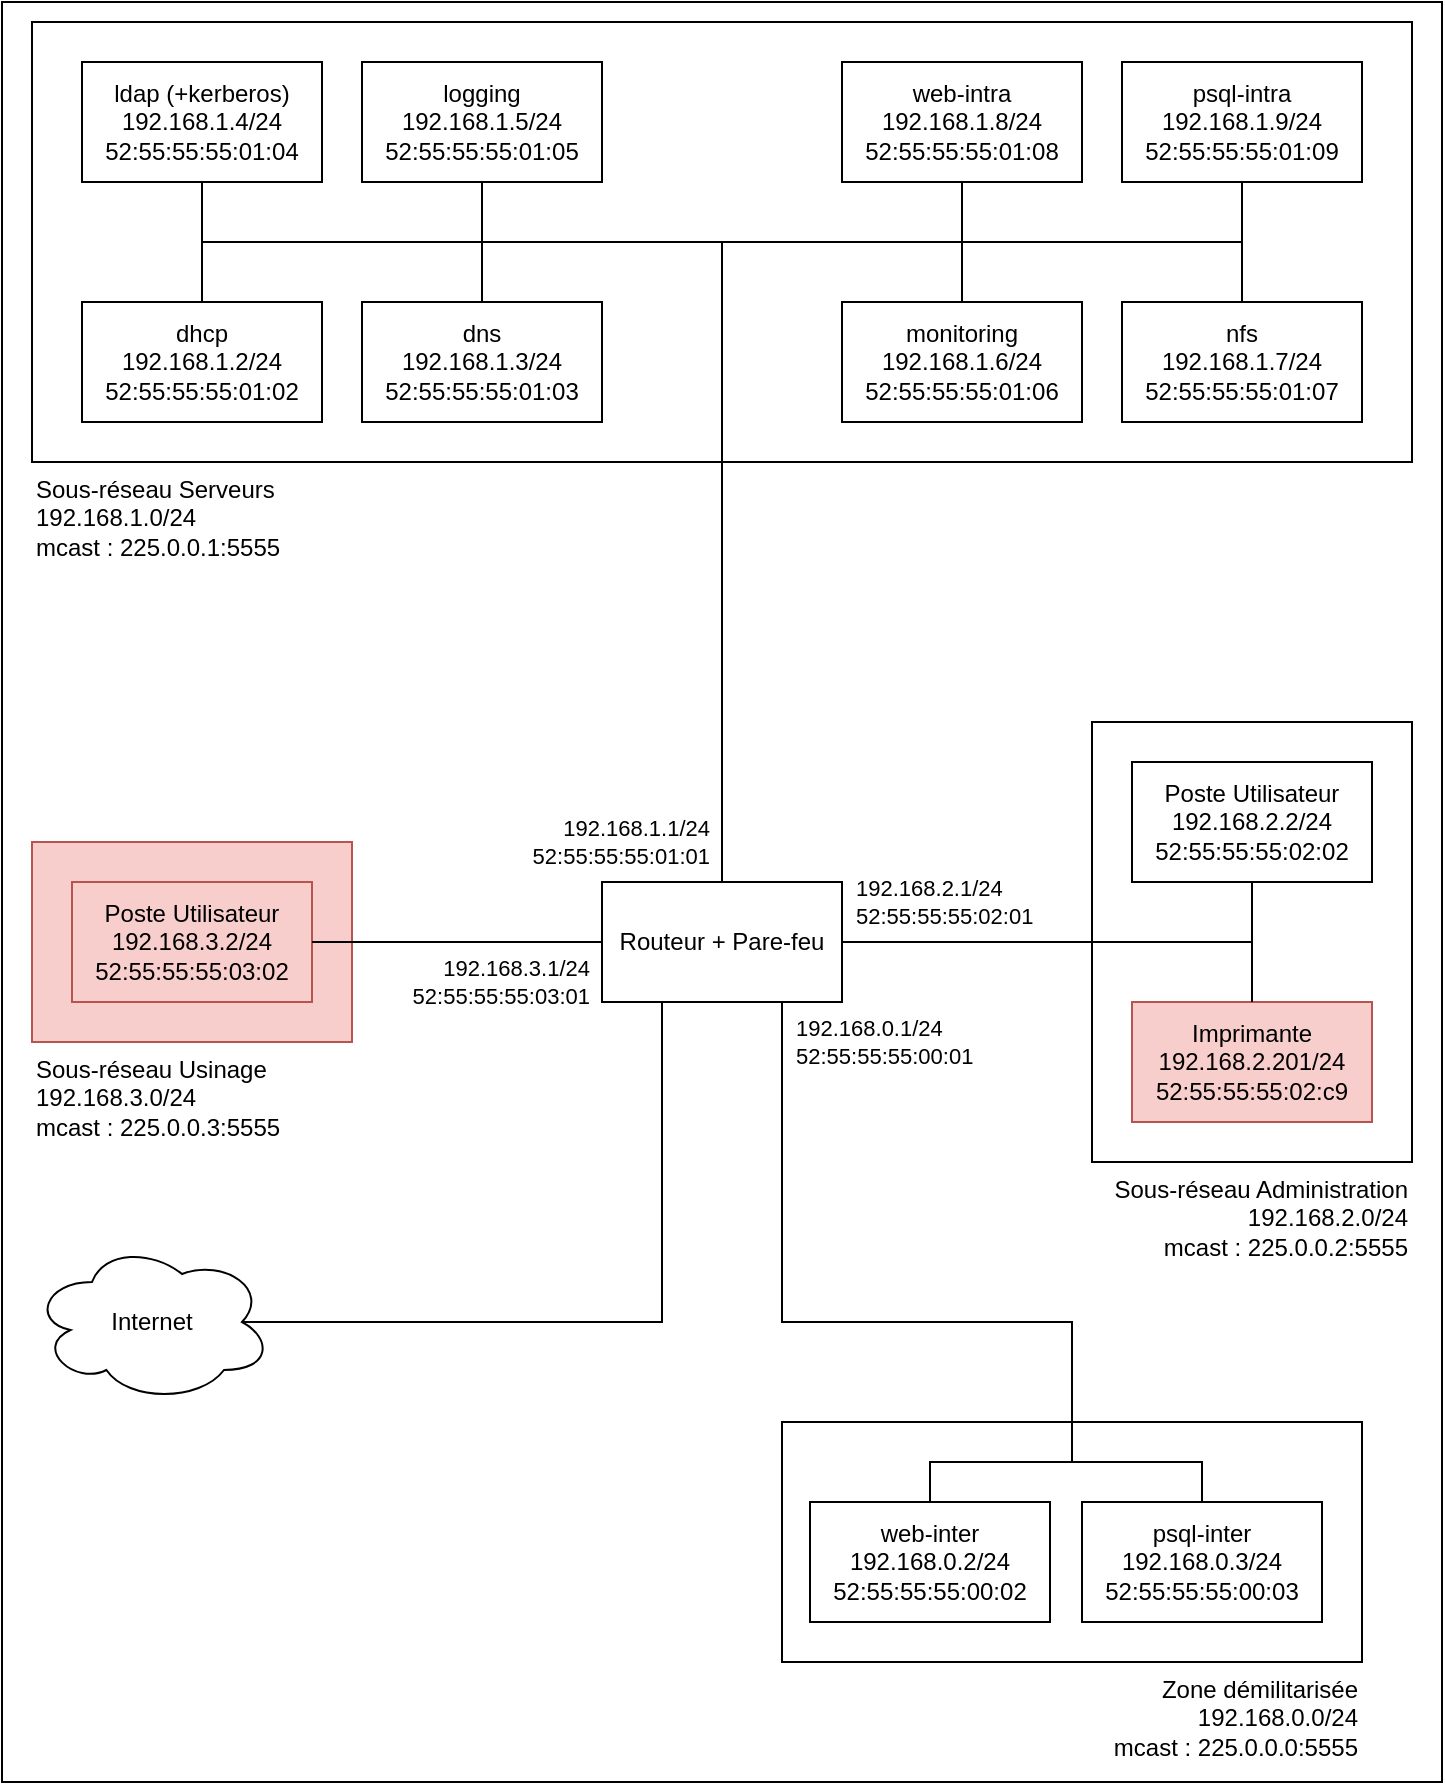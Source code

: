<mxfile version="21.1.2" type="onedrive">
  <diagram id="4vy9IEjiNk8z8hDdcizK" name="Page-1">
    <mxGraphModel grid="1" page="1" gridSize="10" guides="1" tooltips="1" connect="1" arrows="1" fold="1" pageScale="1" pageWidth="827" pageHeight="1169" math="0" shadow="0">
      <root>
        <mxCell id="0" />
        <mxCell id="1" parent="0" />
        <mxCell id="rnGbGDEJZJg069ApwS-X-28" value="" style="rounded=0;whiteSpace=wrap;html=1;" vertex="1" parent="1">
          <mxGeometry width="720" height="890" as="geometry" />
        </mxCell>
        <mxCell id="D_z25Scu7BBaR53n3j7k-23" value="&lt;div&gt;Sous-réseau Administration&lt;br&gt;&lt;/div&gt;&lt;div&gt;192.168.2.0/24&lt;/div&gt;&lt;div&gt;mcast : 225.0.0.2:5555&lt;br&gt;&lt;/div&gt;" style="rounded=0;whiteSpace=wrap;html=1;labelPosition=center;verticalLabelPosition=bottom;align=right;verticalAlign=top;" vertex="1" parent="1">
          <mxGeometry x="545" y="360" width="160" height="220" as="geometry" />
        </mxCell>
        <mxCell id="D_z25Scu7BBaR53n3j7k-21" value="Sous-réseau Usinage&lt;br&gt;&lt;div&gt;192.168.3.0/24&lt;/div&gt;&lt;div&gt;mcast : 225.0.0.3:5555&lt;br&gt;&lt;/div&gt;" style="rounded=0;whiteSpace=wrap;html=1;labelPosition=center;verticalLabelPosition=bottom;align=left;verticalAlign=top;fillColor=#f8cecc;strokeColor=#b85450;" vertex="1" parent="1">
          <mxGeometry x="15" y="420" width="160" height="100" as="geometry" />
        </mxCell>
        <mxCell id="D_z25Scu7BBaR53n3j7k-15" value="&lt;div&gt;Zone démilitarisée&lt;/div&gt;&lt;div&gt;192.168.0.0/24&lt;/div&gt;&lt;div&gt;mcast : 225.0.0.0:5555&lt;br&gt;&lt;/div&gt;" style="rounded=0;whiteSpace=wrap;html=1;labelPosition=center;verticalLabelPosition=bottom;align=right;verticalAlign=top;" vertex="1" parent="1">
          <mxGeometry x="390" y="710" width="290" height="120" as="geometry" />
        </mxCell>
        <mxCell id="D_z25Scu7BBaR53n3j7k-14" value="Sous-réseau Serveurs&lt;br&gt;192.168.1.0/24&lt;br&gt;mcast : 225.0.0.1:5555" style="rounded=0;whiteSpace=wrap;html=1;labelPosition=center;verticalLabelPosition=bottom;align=left;verticalAlign=top;" vertex="1" parent="1">
          <mxGeometry x="15" y="10" width="690" height="220" as="geometry" />
        </mxCell>
        <mxCell id="D_z25Scu7BBaR53n3j7k-1" value="&lt;div&gt;Routeur + Pare-feu&lt;/div&gt;" style="rounded=0;whiteSpace=wrap;html=1;" vertex="1" parent="1">
          <mxGeometry x="300" y="440" width="120" height="60" as="geometry" />
        </mxCell>
        <mxCell id="D_z25Scu7BBaR53n3j7k-2" value="Internet" style="ellipse;shape=cloud;whiteSpace=wrap;html=1;" vertex="1" parent="1">
          <mxGeometry x="15" y="620" width="120" height="80" as="geometry" />
        </mxCell>
        <mxCell id="D_z25Scu7BBaR53n3j7k-3" value="nfs&lt;br&gt;192.168.1.7/24&lt;br&gt;52:55:55:55:01:07" style="rounded=0;whiteSpace=wrap;html=1;" vertex="1" parent="1">
          <mxGeometry x="560" y="150" width="120" height="60" as="geometry" />
        </mxCell>
        <mxCell id="D_z25Scu7BBaR53n3j7k-4" value="dns&lt;br&gt;192.168.1.3/24&lt;br&gt;52:55:55:55:01:03" style="rounded=0;whiteSpace=wrap;html=1;" vertex="1" parent="1">
          <mxGeometry x="180" y="150" width="120" height="60" as="geometry" />
        </mxCell>
        <mxCell id="D_z25Scu7BBaR53n3j7k-5" value="dhcp&lt;br&gt;192.168.1.2/24&lt;br&gt;52:55:55:55:01:02" style="rounded=0;whiteSpace=wrap;html=1;" vertex="1" parent="1">
          <mxGeometry x="40" y="150" width="120" height="60" as="geometry" />
        </mxCell>
        <mxCell id="D_z25Scu7BBaR53n3j7k-6" value="ldap (+kerberos)&lt;br&gt;192.168.1.4/24&lt;br&gt;52:55:55:55:01:04" style="rounded=0;whiteSpace=wrap;html=1;" vertex="1" parent="1">
          <mxGeometry x="40" y="30" width="120" height="60" as="geometry" />
        </mxCell>
        <mxCell id="D_z25Scu7BBaR53n3j7k-7" value="&lt;div&gt;psql-intra&lt;/div&gt;&lt;div&gt;192.168.1.9/24&lt;/div&gt;&lt;div&gt;52:55:55:55:01:09&lt;br&gt;&lt;/div&gt;" style="rounded=0;whiteSpace=wrap;html=1;" vertex="1" parent="1">
          <mxGeometry x="560" y="30" width="120" height="60" as="geometry" />
        </mxCell>
        <mxCell id="D_z25Scu7BBaR53n3j7k-8" value="web-intra&lt;br&gt;&lt;div&gt;192.168.1.8/24&lt;/div&gt;52:55:55:55:01:08" style="rounded=0;whiteSpace=wrap;html=1;" vertex="1" parent="1">
          <mxGeometry x="420" y="30" width="120" height="60" as="geometry" />
        </mxCell>
        <mxCell id="D_z25Scu7BBaR53n3j7k-9" value="monitoring&lt;br&gt;192.168.1.6/24&lt;br&gt;52:55:55:55:01:06" style="rounded=0;whiteSpace=wrap;html=1;" vertex="1" parent="1">
          <mxGeometry x="420" y="150" width="120" height="60" as="geometry" />
        </mxCell>
        <mxCell id="D_z25Scu7BBaR53n3j7k-10" value="logging&lt;br&gt;192.168.1.5/24&lt;br&gt;52:55:55:55:01:05" style="rounded=0;whiteSpace=wrap;html=1;" vertex="1" parent="1">
          <mxGeometry x="180" y="30" width="120" height="60" as="geometry" />
        </mxCell>
        <mxCell id="D_z25Scu7BBaR53n3j7k-12" value="&lt;div&gt;psql-inter&lt;/div&gt;&lt;div&gt;192.168.0.3/24&lt;/div&gt;&lt;div&gt;52:55:55:55:00:03&lt;br&gt;&lt;/div&gt;" style="rounded=0;whiteSpace=wrap;html=1;" vertex="1" parent="1">
          <mxGeometry x="540" y="750" width="120" height="60" as="geometry" />
        </mxCell>
        <mxCell id="D_z25Scu7BBaR53n3j7k-13" value="&lt;div&gt;web-inter&lt;/div&gt;&lt;div&gt;192.168.0.2/24&lt;/div&gt;&lt;div&gt;52:55:55:55:00:02&lt;br&gt;&lt;/div&gt;" style="rounded=0;whiteSpace=wrap;html=1;" vertex="1" parent="1">
          <mxGeometry x="404" y="750" width="120" height="60" as="geometry" />
        </mxCell>
        <mxCell id="D_z25Scu7BBaR53n3j7k-20" value="Poste Utilisateur&lt;br&gt;&lt;div&gt;192.168.3.2/24&lt;/div&gt;&lt;div&gt;52:55:55:55:03:02&lt;br&gt;&lt;/div&gt;" style="rounded=0;whiteSpace=wrap;html=1;fillColor=#f8cecc;strokeColor=#b85450;" vertex="1" parent="1">
          <mxGeometry x="35" y="440" width="120" height="60" as="geometry" />
        </mxCell>
        <mxCell id="D_z25Scu7BBaR53n3j7k-22" value="&lt;div&gt;Poste Utilisateur&lt;/div&gt;&lt;div&gt;192.168.2.2/24&lt;/div&gt;&lt;div&gt;52:55:55:55:02:02&lt;br&gt;&lt;/div&gt;" style="rounded=0;whiteSpace=wrap;html=1;" vertex="1" parent="1">
          <mxGeometry x="565" y="380" width="120" height="60" as="geometry" />
        </mxCell>
        <mxCell id="D_z25Scu7BBaR53n3j7k-24" value="&lt;div&gt;Imprimante&lt;/div&gt;&lt;div&gt;192.168.2.201/24&lt;/div&gt;&lt;div&gt;52:55:55:55:02:c9&lt;br&gt;&lt;/div&gt;" style="rounded=0;whiteSpace=wrap;html=1;fillColor=#f8cecc;strokeColor=#b85450;" vertex="1" parent="1">
          <mxGeometry x="565" y="500" width="120" height="60" as="geometry" />
        </mxCell>
        <mxCell id="D_z25Scu7BBaR53n3j7k-25" value="" style="endArrow=none;html=1;rounded=0;entryX=0.25;entryY=1;entryDx=0;entryDy=0;exitX=0.875;exitY=0.5;exitDx=0;exitDy=0;exitPerimeter=0;" edge="1" parent="1" source="D_z25Scu7BBaR53n3j7k-2" target="D_z25Scu7BBaR53n3j7k-1">
          <mxGeometry width="50" height="50" relative="1" as="geometry">
            <mxPoint x="300" y="550" as="sourcePoint" />
            <mxPoint x="350" y="500" as="targetPoint" />
            <Array as="points">
              <mxPoint x="330" y="660" />
            </Array>
          </mxGeometry>
        </mxCell>
        <mxCell id="D_z25Scu7BBaR53n3j7k-28" value="" style="endArrow=none;html=1;rounded=0;exitX=1;exitY=0.5;exitDx=0;exitDy=0;entryX=0;entryY=0.5;entryDx=0;entryDy=0;" edge="1" parent="1" source="D_z25Scu7BBaR53n3j7k-21" target="D_z25Scu7BBaR53n3j7k-1">
          <mxGeometry width="50" height="50" relative="1" as="geometry">
            <mxPoint x="220" y="430" as="sourcePoint" />
            <mxPoint x="260" y="420" as="targetPoint" />
          </mxGeometry>
        </mxCell>
        <mxCell id="rnGbGDEJZJg069ApwS-X-1" value="&lt;div&gt;192.168.3.1/24&lt;/div&gt;&lt;div&gt;52:55:55:55:03:01&lt;/div&gt;" style="edgeLabel;html=1;align=right;verticalAlign=middle;resizable=0;points=[];" connectable="0" vertex="1" parent="D_z25Scu7BBaR53n3j7k-28">
          <mxGeometry x="0.533" relative="1" as="geometry">
            <mxPoint x="23" y="20" as="offset" />
          </mxGeometry>
        </mxCell>
        <mxCell id="rnGbGDEJZJg069ApwS-X-3" value="" style="endArrow=none;html=1;rounded=0;exitX=0.5;exitY=0;exitDx=0;exitDy=0;entryX=0.5;entryY=1;entryDx=0;entryDy=0;" edge="1" parent="1" source="D_z25Scu7BBaR53n3j7k-1" target="D_z25Scu7BBaR53n3j7k-14">
          <mxGeometry width="50" height="50" relative="1" as="geometry">
            <mxPoint x="390" y="350" as="sourcePoint" />
            <mxPoint x="440" y="300" as="targetPoint" />
          </mxGeometry>
        </mxCell>
        <mxCell id="rnGbGDEJZJg069ApwS-X-5" value="192.168.1.1/24&lt;br&gt;52:55:55:55:01:01" style="edgeLabel;html=1;align=right;verticalAlign=middle;resizable=0;points=[];" connectable="0" vertex="1" parent="rnGbGDEJZJg069ApwS-X-3">
          <mxGeometry x="-0.571" y="1" relative="1" as="geometry">
            <mxPoint x="-5" y="25" as="offset" />
          </mxGeometry>
        </mxCell>
        <mxCell id="rnGbGDEJZJg069ApwS-X-9" value="" style="endArrow=none;html=1;rounded=0;entryX=0.5;entryY=1;entryDx=0;entryDy=0;exitX=0.5;exitY=0;exitDx=0;exitDy=0;" edge="1" parent="1" source="D_z25Scu7BBaR53n3j7k-4" target="D_z25Scu7BBaR53n3j7k-10">
          <mxGeometry width="50" height="50" relative="1" as="geometry">
            <mxPoint x="390" y="350" as="sourcePoint" />
            <mxPoint x="440" y="300" as="targetPoint" />
          </mxGeometry>
        </mxCell>
        <mxCell id="rnGbGDEJZJg069ApwS-X-10" value="" style="endArrow=none;html=1;rounded=0;entryX=0.5;entryY=1;entryDx=0;entryDy=0;exitX=0.5;exitY=0;exitDx=0;exitDy=0;" edge="1" parent="1" source="D_z25Scu7BBaR53n3j7k-9" target="D_z25Scu7BBaR53n3j7k-8">
          <mxGeometry width="50" height="50" relative="1" as="geometry">
            <mxPoint x="390" y="350" as="sourcePoint" />
            <mxPoint x="440" y="300" as="targetPoint" />
          </mxGeometry>
        </mxCell>
        <mxCell id="rnGbGDEJZJg069ApwS-X-11" value="" style="endArrow=none;html=1;rounded=0;entryX=0.5;entryY=1;entryDx=0;entryDy=0;exitX=0.5;exitY=0;exitDx=0;exitDy=0;" edge="1" parent="1" source="D_z25Scu7BBaR53n3j7k-3" target="D_z25Scu7BBaR53n3j7k-7">
          <mxGeometry width="50" height="50" relative="1" as="geometry">
            <mxPoint x="390" y="350" as="sourcePoint" />
            <mxPoint x="440" y="300" as="targetPoint" />
          </mxGeometry>
        </mxCell>
        <mxCell id="rnGbGDEJZJg069ApwS-X-12" value="" style="endArrow=none;html=1;rounded=0;entryX=0.5;entryY=1;entryDx=0;entryDy=0;" edge="1" parent="1" target="D_z25Scu7BBaR53n3j7k-14">
          <mxGeometry width="50" height="50" relative="1" as="geometry">
            <mxPoint x="100" y="120" as="sourcePoint" />
            <mxPoint x="440" y="300" as="targetPoint" />
            <Array as="points">
              <mxPoint x="360" y="120" />
            </Array>
          </mxGeometry>
        </mxCell>
        <mxCell id="rnGbGDEJZJg069ApwS-X-13" value="" style="endArrow=none;html=1;rounded=0;entryX=0.5;entryY=1;entryDx=0;entryDy=0;" edge="1" parent="1" target="D_z25Scu7BBaR53n3j7k-14">
          <mxGeometry width="50" height="50" relative="1" as="geometry">
            <mxPoint x="620" y="120" as="sourcePoint" />
            <mxPoint x="440" y="300" as="targetPoint" />
            <Array as="points">
              <mxPoint x="360" y="120" />
            </Array>
          </mxGeometry>
        </mxCell>
        <mxCell id="rnGbGDEJZJg069ApwS-X-15" value="" style="endArrow=none;html=1;rounded=0;entryX=0.5;entryY=1;entryDx=0;entryDy=0;exitX=0.5;exitY=0;exitDx=0;exitDy=0;" edge="1" parent="1" source="D_z25Scu7BBaR53n3j7k-5" target="D_z25Scu7BBaR53n3j7k-6">
          <mxGeometry width="50" height="50" relative="1" as="geometry">
            <mxPoint x="390" y="350" as="sourcePoint" />
            <mxPoint x="440" y="300" as="targetPoint" />
          </mxGeometry>
        </mxCell>
        <mxCell id="rnGbGDEJZJg069ApwS-X-17" value="" style="endArrow=none;html=1;rounded=0;entryX=1;entryY=0.5;entryDx=0;entryDy=0;exitX=1;exitY=0.5;exitDx=0;exitDy=0;" edge="1" parent="1" source="D_z25Scu7BBaR53n3j7k-21" target="D_z25Scu7BBaR53n3j7k-20">
          <mxGeometry width="50" height="50" relative="1" as="geometry">
            <mxPoint x="395" y="500" as="sourcePoint" />
            <mxPoint x="445" y="450" as="targetPoint" />
          </mxGeometry>
        </mxCell>
        <mxCell id="rnGbGDEJZJg069ApwS-X-18" value="" style="endArrow=none;html=1;rounded=0;entryX=0;entryY=0.5;entryDx=0;entryDy=0;exitX=1;exitY=0.5;exitDx=0;exitDy=0;" edge="1" parent="1" source="D_z25Scu7BBaR53n3j7k-1" target="D_z25Scu7BBaR53n3j7k-23">
          <mxGeometry width="50" height="50" relative="1" as="geometry">
            <mxPoint x="390" y="500" as="sourcePoint" />
            <mxPoint x="440" y="450" as="targetPoint" />
          </mxGeometry>
        </mxCell>
        <mxCell id="rnGbGDEJZJg069ApwS-X-19" value="&lt;div&gt;192.168.2.1/24&lt;/div&gt;&lt;div&gt;52:55:55:55:02:01&lt;br&gt;&lt;/div&gt;" style="edgeLabel;html=1;align=left;verticalAlign=middle;resizable=0;points=[];" connectable="0" vertex="1" parent="rnGbGDEJZJg069ApwS-X-18">
          <mxGeometry x="-0.642" y="2" relative="1" as="geometry">
            <mxPoint x="-18" y="-18" as="offset" />
          </mxGeometry>
        </mxCell>
        <mxCell id="rnGbGDEJZJg069ApwS-X-20" value="" style="endArrow=none;html=1;rounded=0;entryX=0.75;entryY=1;entryDx=0;entryDy=0;exitX=0.5;exitY=0;exitDx=0;exitDy=0;" edge="1" parent="1" source="D_z25Scu7BBaR53n3j7k-15" target="D_z25Scu7BBaR53n3j7k-1">
          <mxGeometry width="50" height="50" relative="1" as="geometry">
            <mxPoint x="390" y="560" as="sourcePoint" />
            <mxPoint x="440" y="510" as="targetPoint" />
            <Array as="points">
              <mxPoint x="535" y="660" />
              <mxPoint x="390" y="660" />
            </Array>
          </mxGeometry>
        </mxCell>
        <mxCell id="rnGbGDEJZJg069ApwS-X-21" value="&lt;div&gt;192.168.0.1/24&lt;/div&gt;&lt;div&gt;52:55:55:55:00:01&lt;br&gt;&lt;/div&gt;" style="edgeLabel;html=1;align=left;verticalAlign=middle;resizable=0;points=[];" connectable="0" vertex="1" parent="rnGbGDEJZJg069ApwS-X-20">
          <mxGeometry x="0.836" y="-5" relative="1" as="geometry">
            <mxPoint y="-9" as="offset" />
          </mxGeometry>
        </mxCell>
        <mxCell id="rnGbGDEJZJg069ApwS-X-22" value="" style="endArrow=none;html=1;rounded=0;entryX=0.5;entryY=0;entryDx=0;entryDy=0;exitX=0.5;exitY=1;exitDx=0;exitDy=0;" edge="1" parent="1" source="D_z25Scu7BBaR53n3j7k-22" target="D_z25Scu7BBaR53n3j7k-24">
          <mxGeometry width="50" height="50" relative="1" as="geometry">
            <mxPoint x="390" y="590" as="sourcePoint" />
            <mxPoint x="440" y="540" as="targetPoint" />
          </mxGeometry>
        </mxCell>
        <mxCell id="rnGbGDEJZJg069ApwS-X-23" value="" style="endArrow=none;html=1;rounded=0;exitX=0;exitY=0.5;exitDx=0;exitDy=0;" edge="1" parent="1" source="D_z25Scu7BBaR53n3j7k-23">
          <mxGeometry width="50" height="50" relative="1" as="geometry">
            <mxPoint x="390" y="560" as="sourcePoint" />
            <mxPoint x="625" y="470" as="targetPoint" />
          </mxGeometry>
        </mxCell>
        <mxCell id="rnGbGDEJZJg069ApwS-X-25" value="" style="endArrow=none;html=1;rounded=0;entryX=0.5;entryY=0;entryDx=0;entryDy=0;exitX=0.5;exitY=0;exitDx=0;exitDy=0;" edge="1" parent="1" source="D_z25Scu7BBaR53n3j7k-13" target="D_z25Scu7BBaR53n3j7k-15">
          <mxGeometry width="50" height="50" relative="1" as="geometry">
            <mxPoint x="390" y="680" as="sourcePoint" />
            <mxPoint x="440" y="630" as="targetPoint" />
            <Array as="points">
              <mxPoint x="464" y="730" />
              <mxPoint x="535" y="730" />
            </Array>
          </mxGeometry>
        </mxCell>
        <mxCell id="rnGbGDEJZJg069ApwS-X-27" value="" style="endArrow=none;html=1;rounded=0;exitX=0.5;exitY=0;exitDx=0;exitDy=0;entryX=0.5;entryY=0;entryDx=0;entryDy=0;" edge="1" parent="1" source="D_z25Scu7BBaR53n3j7k-15" target="D_z25Scu7BBaR53n3j7k-12">
          <mxGeometry width="50" height="50" relative="1" as="geometry">
            <mxPoint x="390" y="710" as="sourcePoint" />
            <mxPoint x="440" y="660" as="targetPoint" />
            <Array as="points">
              <mxPoint x="535" y="730" />
              <mxPoint x="600" y="730" />
            </Array>
          </mxGeometry>
        </mxCell>
      </root>
    </mxGraphModel>
  </diagram>
</mxfile>
